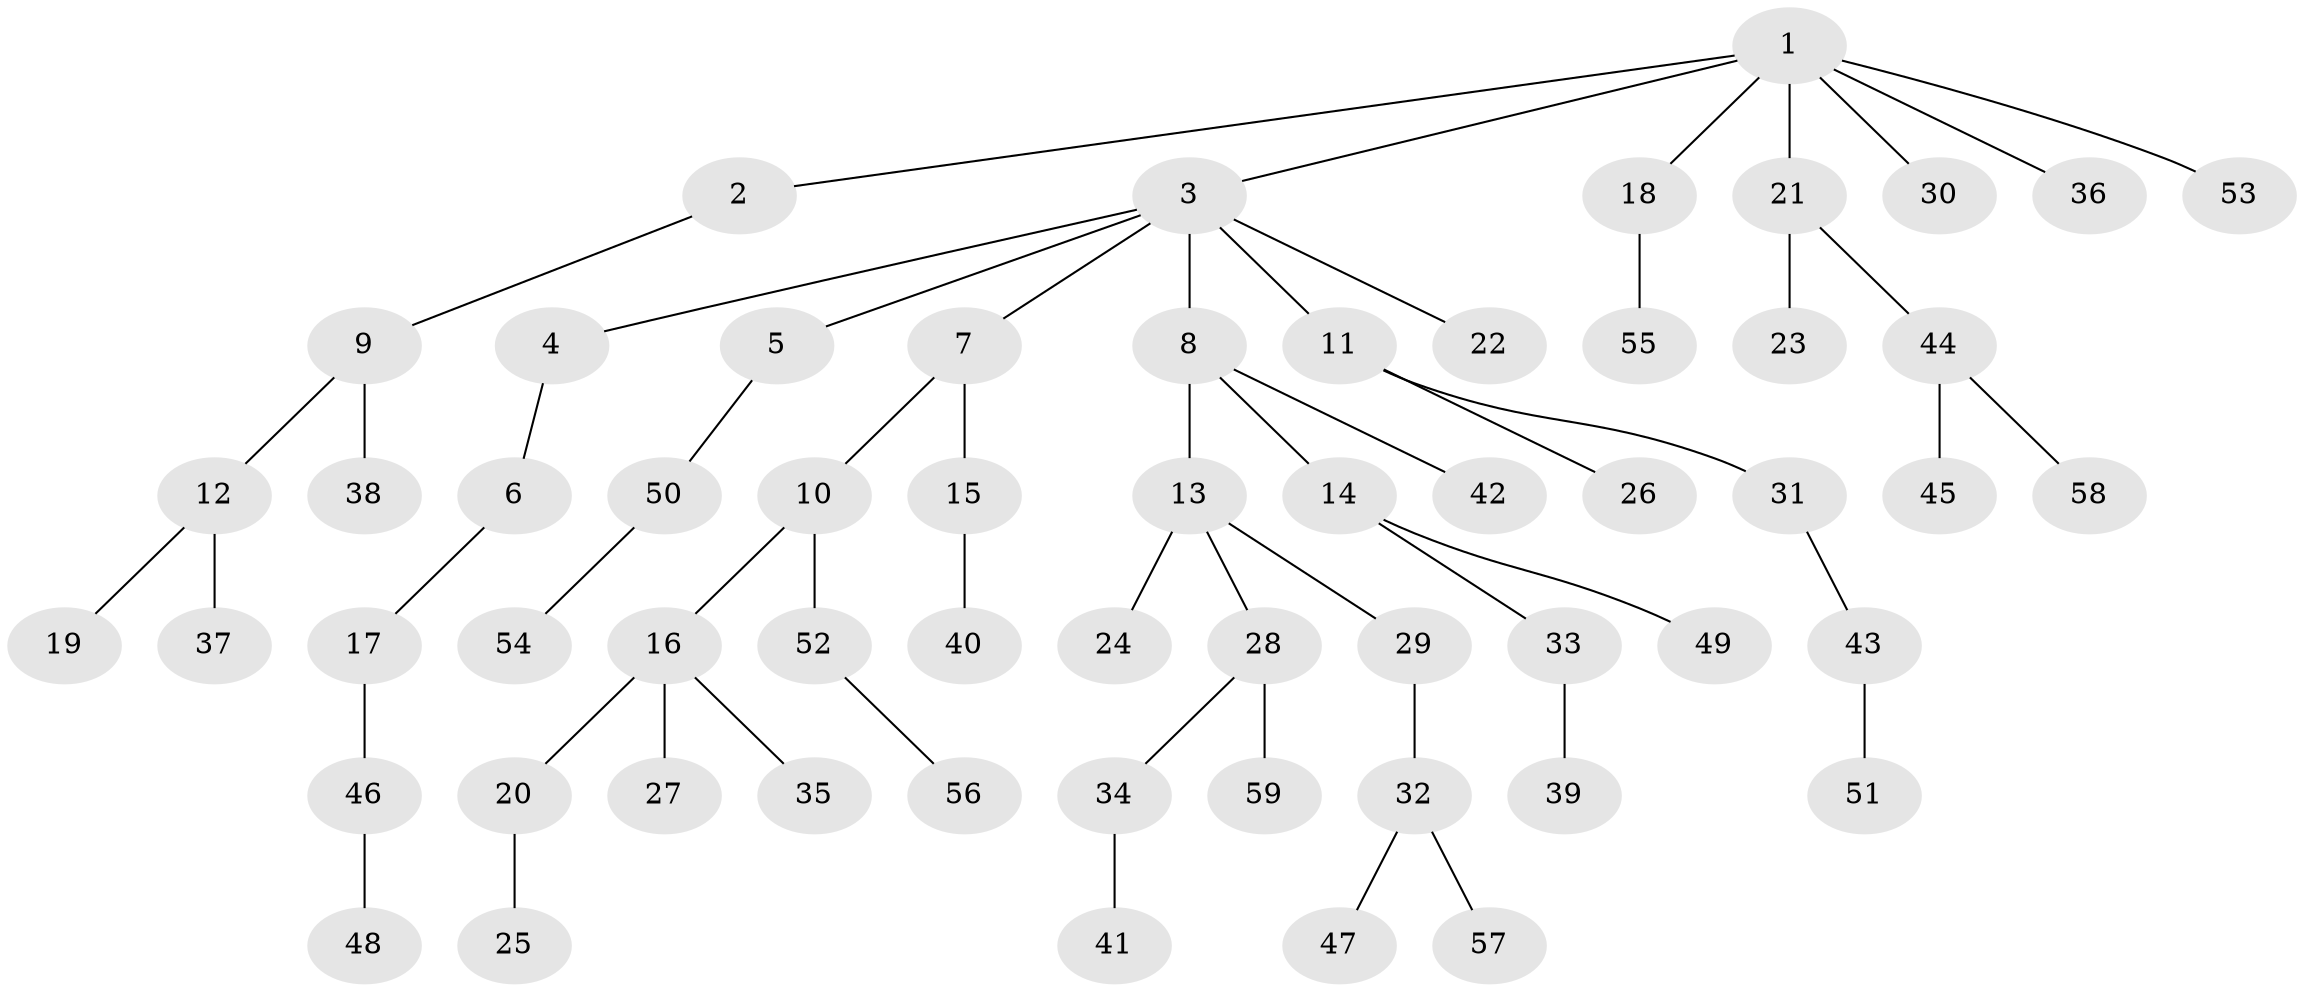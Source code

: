 // Generated by graph-tools (version 1.1) at 2025/15/03/09/25 04:15:37]
// undirected, 59 vertices, 58 edges
graph export_dot {
graph [start="1"]
  node [color=gray90,style=filled];
  1;
  2;
  3;
  4;
  5;
  6;
  7;
  8;
  9;
  10;
  11;
  12;
  13;
  14;
  15;
  16;
  17;
  18;
  19;
  20;
  21;
  22;
  23;
  24;
  25;
  26;
  27;
  28;
  29;
  30;
  31;
  32;
  33;
  34;
  35;
  36;
  37;
  38;
  39;
  40;
  41;
  42;
  43;
  44;
  45;
  46;
  47;
  48;
  49;
  50;
  51;
  52;
  53;
  54;
  55;
  56;
  57;
  58;
  59;
  1 -- 2;
  1 -- 3;
  1 -- 18;
  1 -- 21;
  1 -- 30;
  1 -- 36;
  1 -- 53;
  2 -- 9;
  3 -- 4;
  3 -- 5;
  3 -- 7;
  3 -- 8;
  3 -- 11;
  3 -- 22;
  4 -- 6;
  5 -- 50;
  6 -- 17;
  7 -- 10;
  7 -- 15;
  8 -- 13;
  8 -- 14;
  8 -- 42;
  9 -- 12;
  9 -- 38;
  10 -- 16;
  10 -- 52;
  11 -- 26;
  11 -- 31;
  12 -- 19;
  12 -- 37;
  13 -- 24;
  13 -- 28;
  13 -- 29;
  14 -- 33;
  14 -- 49;
  15 -- 40;
  16 -- 20;
  16 -- 27;
  16 -- 35;
  17 -- 46;
  18 -- 55;
  20 -- 25;
  21 -- 23;
  21 -- 44;
  28 -- 34;
  28 -- 59;
  29 -- 32;
  31 -- 43;
  32 -- 47;
  32 -- 57;
  33 -- 39;
  34 -- 41;
  43 -- 51;
  44 -- 45;
  44 -- 58;
  46 -- 48;
  50 -- 54;
  52 -- 56;
}
